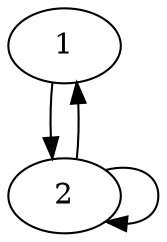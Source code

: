 digraph G {
        1 [init=1][match=0]
        2 [init=0][match=1]
        1->2 [guard="{x0 < 2}"];
        2->2 [reset="{1}"][guard="{x0 < 2}"];
        2->1 [reset="{0}"][guard="{x1 < 1}"];
}

